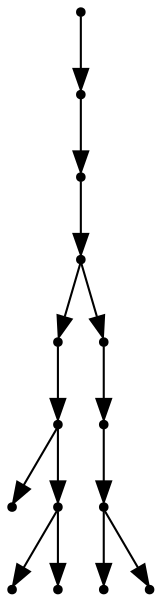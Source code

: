 digraph {
  14 [shape=point];
  13 [shape=point];
  12 [shape=point];
  11 [shape=point];
  5 [shape=point];
  4 [shape=point];
  0 [shape=point];
  3 [shape=point];
  1 [shape=point];
  2 [shape=point];
  10 [shape=point];
  9 [shape=point];
  8 [shape=point];
  6 [shape=point];
  7 [shape=point];
14 -> 13;
13 -> 12;
12 -> 11;
11 -> 5;
5 -> 4;
4 -> 0;
4 -> 3;
3 -> 1;
3 -> 2;
11 -> 10;
10 -> 9;
9 -> 8;
8 -> 6;
8 -> 7;
}
